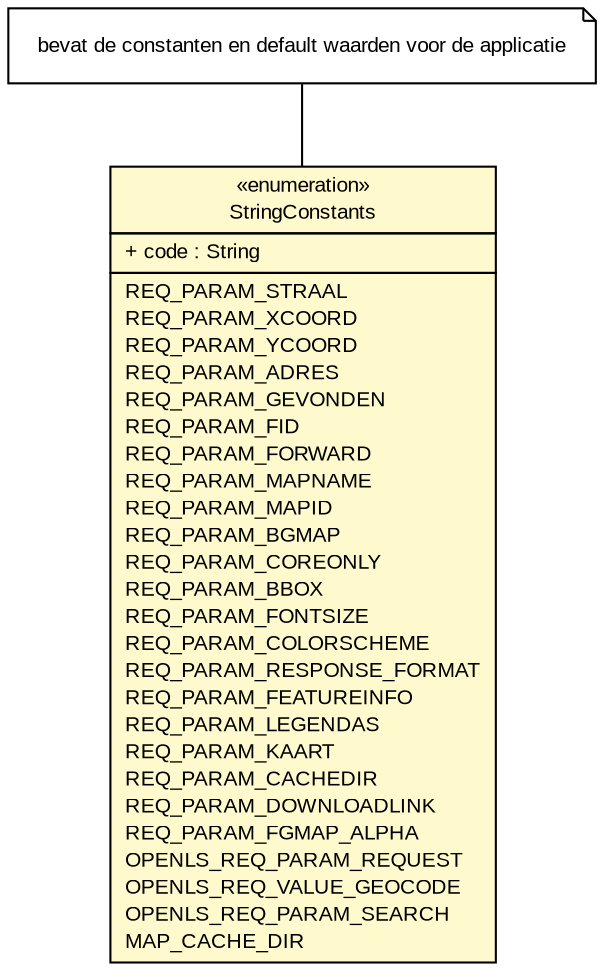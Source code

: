 #!/usr/local/bin/dot
#
# Class diagram 
# Generated by UMLGraph version R5_6 (http://www.umlgraph.org/)
#

digraph G {
	edge [fontname="arial",fontsize=10,labelfontname="arial",labelfontsize=10];
	node [fontname="arial",fontsize=10,shape=plaintext];
	nodesep=0.25;
	ranksep=0.5;
	// nl.mineleni.cbsviewer.util.StringConstants
	c5233 [label=<<table title="nl.mineleni.cbsviewer.util.StringConstants" border="0" cellborder="1" cellspacing="0" cellpadding="2" port="p" bgcolor="lemonChiffon" href="./StringConstants.html">
		<tr><td><table border="0" cellspacing="0" cellpadding="1">
<tr><td align="center" balign="center"> &#171;enumeration&#187; </td></tr>
<tr><td align="center" balign="center"> StringConstants </td></tr>
		</table></td></tr>
		<tr><td><table border="0" cellspacing="0" cellpadding="1">
<tr><td align="left" balign="left"> + code : String </td></tr>
		</table></td></tr>
		<tr><td><table border="0" cellspacing="0" cellpadding="1">
<tr><td align="left" balign="left"> REQ_PARAM_STRAAL </td></tr>
<tr><td align="left" balign="left"> REQ_PARAM_XCOORD </td></tr>
<tr><td align="left" balign="left"> REQ_PARAM_YCOORD </td></tr>
<tr><td align="left" balign="left"> REQ_PARAM_ADRES </td></tr>
<tr><td align="left" balign="left"> REQ_PARAM_GEVONDEN </td></tr>
<tr><td align="left" balign="left"> REQ_PARAM_FID </td></tr>
<tr><td align="left" balign="left"> REQ_PARAM_FORWARD </td></tr>
<tr><td align="left" balign="left"> REQ_PARAM_MAPNAME </td></tr>
<tr><td align="left" balign="left"> REQ_PARAM_MAPID </td></tr>
<tr><td align="left" balign="left"> REQ_PARAM_BGMAP </td></tr>
<tr><td align="left" balign="left"> REQ_PARAM_COREONLY </td></tr>
<tr><td align="left" balign="left"> REQ_PARAM_BBOX </td></tr>
<tr><td align="left" balign="left"> REQ_PARAM_FONTSIZE </td></tr>
<tr><td align="left" balign="left"> REQ_PARAM_COLORSCHEME </td></tr>
<tr><td align="left" balign="left"> REQ_PARAM_RESPONSE_FORMAT </td></tr>
<tr><td align="left" balign="left"> REQ_PARAM_FEATUREINFO </td></tr>
<tr><td align="left" balign="left"> REQ_PARAM_LEGENDAS </td></tr>
<tr><td align="left" balign="left"> REQ_PARAM_KAART </td></tr>
<tr><td align="left" balign="left"> REQ_PARAM_CACHEDIR </td></tr>
<tr><td align="left" balign="left"> REQ_PARAM_DOWNLOADLINK </td></tr>
<tr><td align="left" balign="left"> REQ_PARAM_FGMAP_ALPHA </td></tr>
<tr><td align="left" balign="left"> OPENLS_REQ_PARAM_REQUEST </td></tr>
<tr><td align="left" balign="left"> OPENLS_REQ_VALUE_GEOCODE </td></tr>
<tr><td align="left" balign="left"> OPENLS_REQ_PARAM_SEARCH </td></tr>
<tr><td align="left" balign="left"> MAP_CACHE_DIR </td></tr>
		</table></td></tr>
		</table>>, URL="./StringConstants.html", fontname="arial", fontcolor="black", fontsize=10.0];
	// Note annotation
	n0cc5233 [label=<<table title="nl.mineleni.cbsviewer.util.StringConstants" border="0" cellborder="0" cellspacing="0" cellpadding="2" port="p" href="./StringConstants.html">
		<tr><td><table border="0" cellspacing="0" cellpadding="1">
<tr><td align="left" balign="left"> bevat de constanten en default waarden voor de applicatie </td></tr>
		</table></td></tr>
		</table>>, fontname="arial", fontcolor="black", fontsize=10.0, shape=note];
	n0cc5233 -> c5233:p[arrowhead=none];
}

